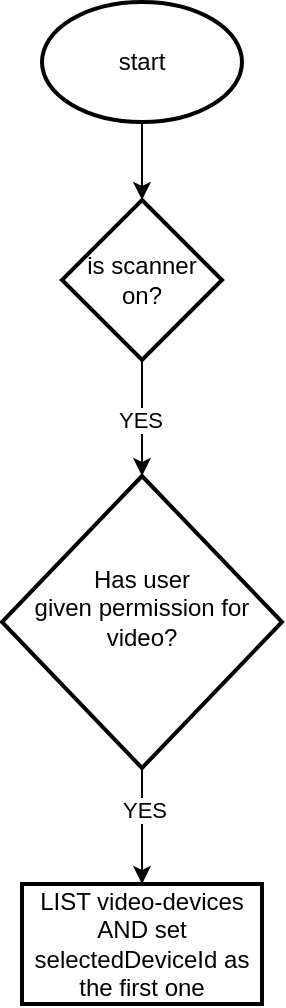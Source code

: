 <mxfile version="20.0.3" type="github">
  <diagram id="OrNNwfRCXPKhJFVZhT2Z" name="Page-1">
    <mxGraphModel dx="586" dy="931" grid="0" gridSize="10" guides="1" tooltips="1" connect="1" arrows="1" fold="1" page="0" pageScale="1" pageWidth="850" pageHeight="1100" math="0" shadow="0">
      <root>
        <mxCell id="0" />
        <mxCell id="1" parent="0" />
        <mxCell id="WHjEqRTiTxIkEHhcoX1E-3" value="" style="edgeStyle=orthogonalEdgeStyle;rounded=0;orthogonalLoop=1;jettySize=auto;html=1;" edge="1" parent="1" source="WHjEqRTiTxIkEHhcoX1E-1" target="WHjEqRTiTxIkEHhcoX1E-2">
          <mxGeometry relative="1" as="geometry" />
        </mxCell>
        <mxCell id="WHjEqRTiTxIkEHhcoX1E-1" value="start" style="strokeWidth=2;html=1;shape=mxgraph.flowchart.start_1;whiteSpace=wrap;" vertex="1" parent="1">
          <mxGeometry x="70" y="90" width="100" height="60" as="geometry" />
        </mxCell>
        <mxCell id="WHjEqRTiTxIkEHhcoX1E-7" value="" style="edgeStyle=orthogonalEdgeStyle;rounded=0;orthogonalLoop=1;jettySize=auto;html=1;" edge="1" parent="1" source="WHjEqRTiTxIkEHhcoX1E-2" target="WHjEqRTiTxIkEHhcoX1E-6">
          <mxGeometry relative="1" as="geometry" />
        </mxCell>
        <mxCell id="WHjEqRTiTxIkEHhcoX1E-10" value="YES" style="edgeLabel;html=1;align=center;verticalAlign=middle;resizable=0;points=[];" vertex="1" connectable="0" parent="WHjEqRTiTxIkEHhcoX1E-7">
          <mxGeometry x="0.035" y="-1" relative="1" as="geometry">
            <mxPoint as="offset" />
          </mxGeometry>
        </mxCell>
        <mxCell id="WHjEqRTiTxIkEHhcoX1E-2" value="&lt;div&gt;is scanner &lt;br&gt;&lt;/div&gt;&lt;div&gt;on?&lt;/div&gt;" style="rhombus;whiteSpace=wrap;html=1;strokeWidth=2;" vertex="1" parent="1">
          <mxGeometry x="80" y="189" width="80" height="80" as="geometry" />
        </mxCell>
        <mxCell id="WHjEqRTiTxIkEHhcoX1E-9" value="" style="edgeStyle=orthogonalEdgeStyle;rounded=0;orthogonalLoop=1;jettySize=auto;html=1;" edge="1" parent="1" source="WHjEqRTiTxIkEHhcoX1E-6" target="WHjEqRTiTxIkEHhcoX1E-8">
          <mxGeometry relative="1" as="geometry" />
        </mxCell>
        <mxCell id="WHjEqRTiTxIkEHhcoX1E-11" value="YES" style="edgeLabel;html=1;align=center;verticalAlign=middle;resizable=0;points=[];" vertex="1" connectable="0" parent="WHjEqRTiTxIkEHhcoX1E-9">
          <mxGeometry x="-0.276" y="1" relative="1" as="geometry">
            <mxPoint as="offset" />
          </mxGeometry>
        </mxCell>
        <mxCell id="WHjEqRTiTxIkEHhcoX1E-6" value="Has user&lt;br&gt;&lt;div&gt;given permission for video?&lt;/div&gt;&lt;div&gt;&lt;br&gt;&lt;/div&gt;" style="rhombus;whiteSpace=wrap;html=1;strokeWidth=2;" vertex="1" parent="1">
          <mxGeometry x="50" y="327" width="140" height="146" as="geometry" />
        </mxCell>
        <mxCell id="WHjEqRTiTxIkEHhcoX1E-8" value="LIST video-devices &lt;br&gt;AND set selectedDeviceId as the first one" style="whiteSpace=wrap;html=1;strokeWidth=2;" vertex="1" parent="1">
          <mxGeometry x="60" y="531" width="120" height="60" as="geometry" />
        </mxCell>
      </root>
    </mxGraphModel>
  </diagram>
</mxfile>

